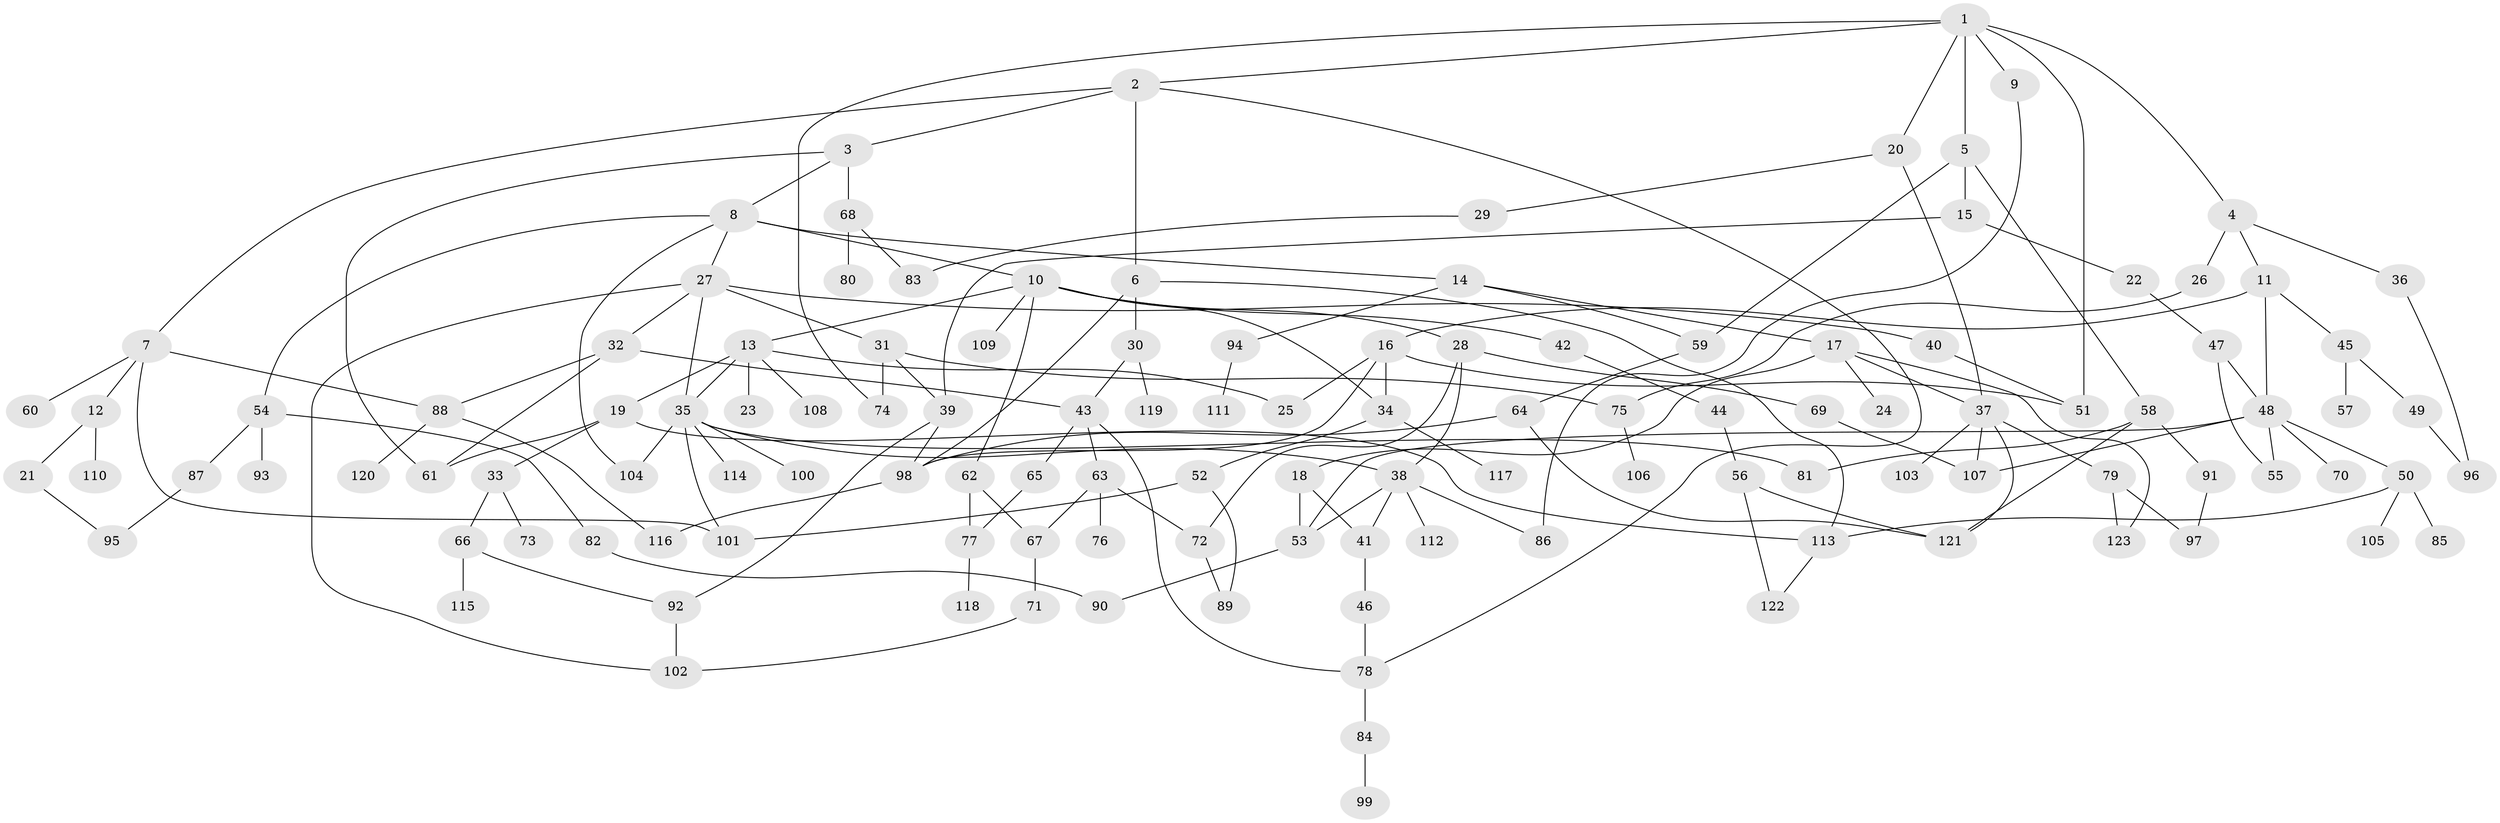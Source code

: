 // coarse degree distribution, {7: 0.05405405405405406, 4: 0.22972972972972974, 6: 0.06756756756756757, 5: 0.10810810810810811, 3: 0.1891891891891892, 2: 0.1891891891891892, 1: 0.16216216216216217}
// Generated by graph-tools (version 1.1) at 2025/36/03/04/25 23:36:04]
// undirected, 123 vertices, 174 edges
graph export_dot {
  node [color=gray90,style=filled];
  1;
  2;
  3;
  4;
  5;
  6;
  7;
  8;
  9;
  10;
  11;
  12;
  13;
  14;
  15;
  16;
  17;
  18;
  19;
  20;
  21;
  22;
  23;
  24;
  25;
  26;
  27;
  28;
  29;
  30;
  31;
  32;
  33;
  34;
  35;
  36;
  37;
  38;
  39;
  40;
  41;
  42;
  43;
  44;
  45;
  46;
  47;
  48;
  49;
  50;
  51;
  52;
  53;
  54;
  55;
  56;
  57;
  58;
  59;
  60;
  61;
  62;
  63;
  64;
  65;
  66;
  67;
  68;
  69;
  70;
  71;
  72;
  73;
  74;
  75;
  76;
  77;
  78;
  79;
  80;
  81;
  82;
  83;
  84;
  85;
  86;
  87;
  88;
  89;
  90;
  91;
  92;
  93;
  94;
  95;
  96;
  97;
  98;
  99;
  100;
  101;
  102;
  103;
  104;
  105;
  106;
  107;
  108;
  109;
  110;
  111;
  112;
  113;
  114;
  115;
  116;
  117;
  118;
  119;
  120;
  121;
  122;
  123;
  1 -- 2;
  1 -- 4;
  1 -- 5;
  1 -- 9;
  1 -- 20;
  1 -- 51;
  1 -- 74;
  2 -- 3;
  2 -- 6;
  2 -- 7;
  2 -- 78;
  3 -- 8;
  3 -- 61;
  3 -- 68;
  4 -- 11;
  4 -- 26;
  4 -- 36;
  5 -- 15;
  5 -- 58;
  5 -- 59;
  6 -- 30;
  6 -- 98;
  6 -- 113;
  7 -- 12;
  7 -- 60;
  7 -- 101;
  7 -- 88;
  8 -- 10;
  8 -- 14;
  8 -- 27;
  8 -- 54;
  8 -- 104;
  9 -- 86;
  10 -- 13;
  10 -- 28;
  10 -- 34;
  10 -- 42;
  10 -- 62;
  10 -- 109;
  11 -- 16;
  11 -- 45;
  11 -- 48;
  12 -- 21;
  12 -- 110;
  13 -- 19;
  13 -- 23;
  13 -- 35;
  13 -- 108;
  13 -- 25;
  14 -- 17;
  14 -- 59;
  14 -- 94;
  15 -- 22;
  15 -- 39;
  16 -- 25;
  16 -- 51;
  16 -- 98;
  16 -- 34;
  17 -- 18;
  17 -- 24;
  17 -- 123;
  17 -- 37;
  18 -- 53;
  18 -- 41;
  19 -- 33;
  19 -- 113;
  19 -- 61;
  20 -- 29;
  20 -- 37;
  21 -- 95;
  22 -- 47;
  26 -- 75;
  27 -- 31;
  27 -- 32;
  27 -- 40;
  27 -- 102;
  27 -- 35;
  28 -- 38;
  28 -- 69;
  28 -- 72;
  29 -- 83;
  30 -- 43;
  30 -- 119;
  31 -- 39;
  31 -- 74;
  31 -- 75;
  32 -- 88;
  32 -- 43;
  32 -- 61;
  33 -- 66;
  33 -- 73;
  34 -- 52;
  34 -- 117;
  35 -- 100;
  35 -- 104;
  35 -- 114;
  35 -- 81;
  35 -- 101;
  35 -- 38;
  36 -- 96;
  37 -- 79;
  37 -- 103;
  37 -- 107;
  37 -- 121;
  38 -- 41;
  38 -- 86;
  38 -- 112;
  38 -- 53;
  39 -- 92;
  39 -- 98;
  40 -- 51;
  41 -- 46;
  42 -- 44;
  43 -- 63;
  43 -- 65;
  43 -- 78;
  44 -- 56;
  45 -- 49;
  45 -- 57;
  46 -- 78;
  47 -- 48;
  47 -- 55;
  48 -- 50;
  48 -- 55;
  48 -- 70;
  48 -- 53;
  48 -- 107;
  49 -- 96;
  50 -- 85;
  50 -- 105;
  50 -- 113;
  52 -- 89;
  52 -- 101;
  53 -- 90;
  54 -- 82;
  54 -- 87;
  54 -- 93;
  56 -- 122;
  56 -- 121;
  58 -- 81;
  58 -- 91;
  58 -- 121;
  59 -- 64;
  62 -- 67;
  62 -- 77;
  63 -- 72;
  63 -- 76;
  63 -- 67;
  64 -- 98;
  64 -- 121;
  65 -- 77;
  66 -- 92;
  66 -- 115;
  67 -- 71;
  68 -- 80;
  68 -- 83;
  69 -- 107;
  71 -- 102;
  72 -- 89;
  75 -- 106;
  77 -- 118;
  78 -- 84;
  79 -- 123;
  79 -- 97;
  82 -- 90;
  84 -- 99;
  87 -- 95;
  88 -- 120;
  88 -- 116;
  91 -- 97;
  92 -- 102;
  94 -- 111;
  98 -- 116;
  113 -- 122;
}

